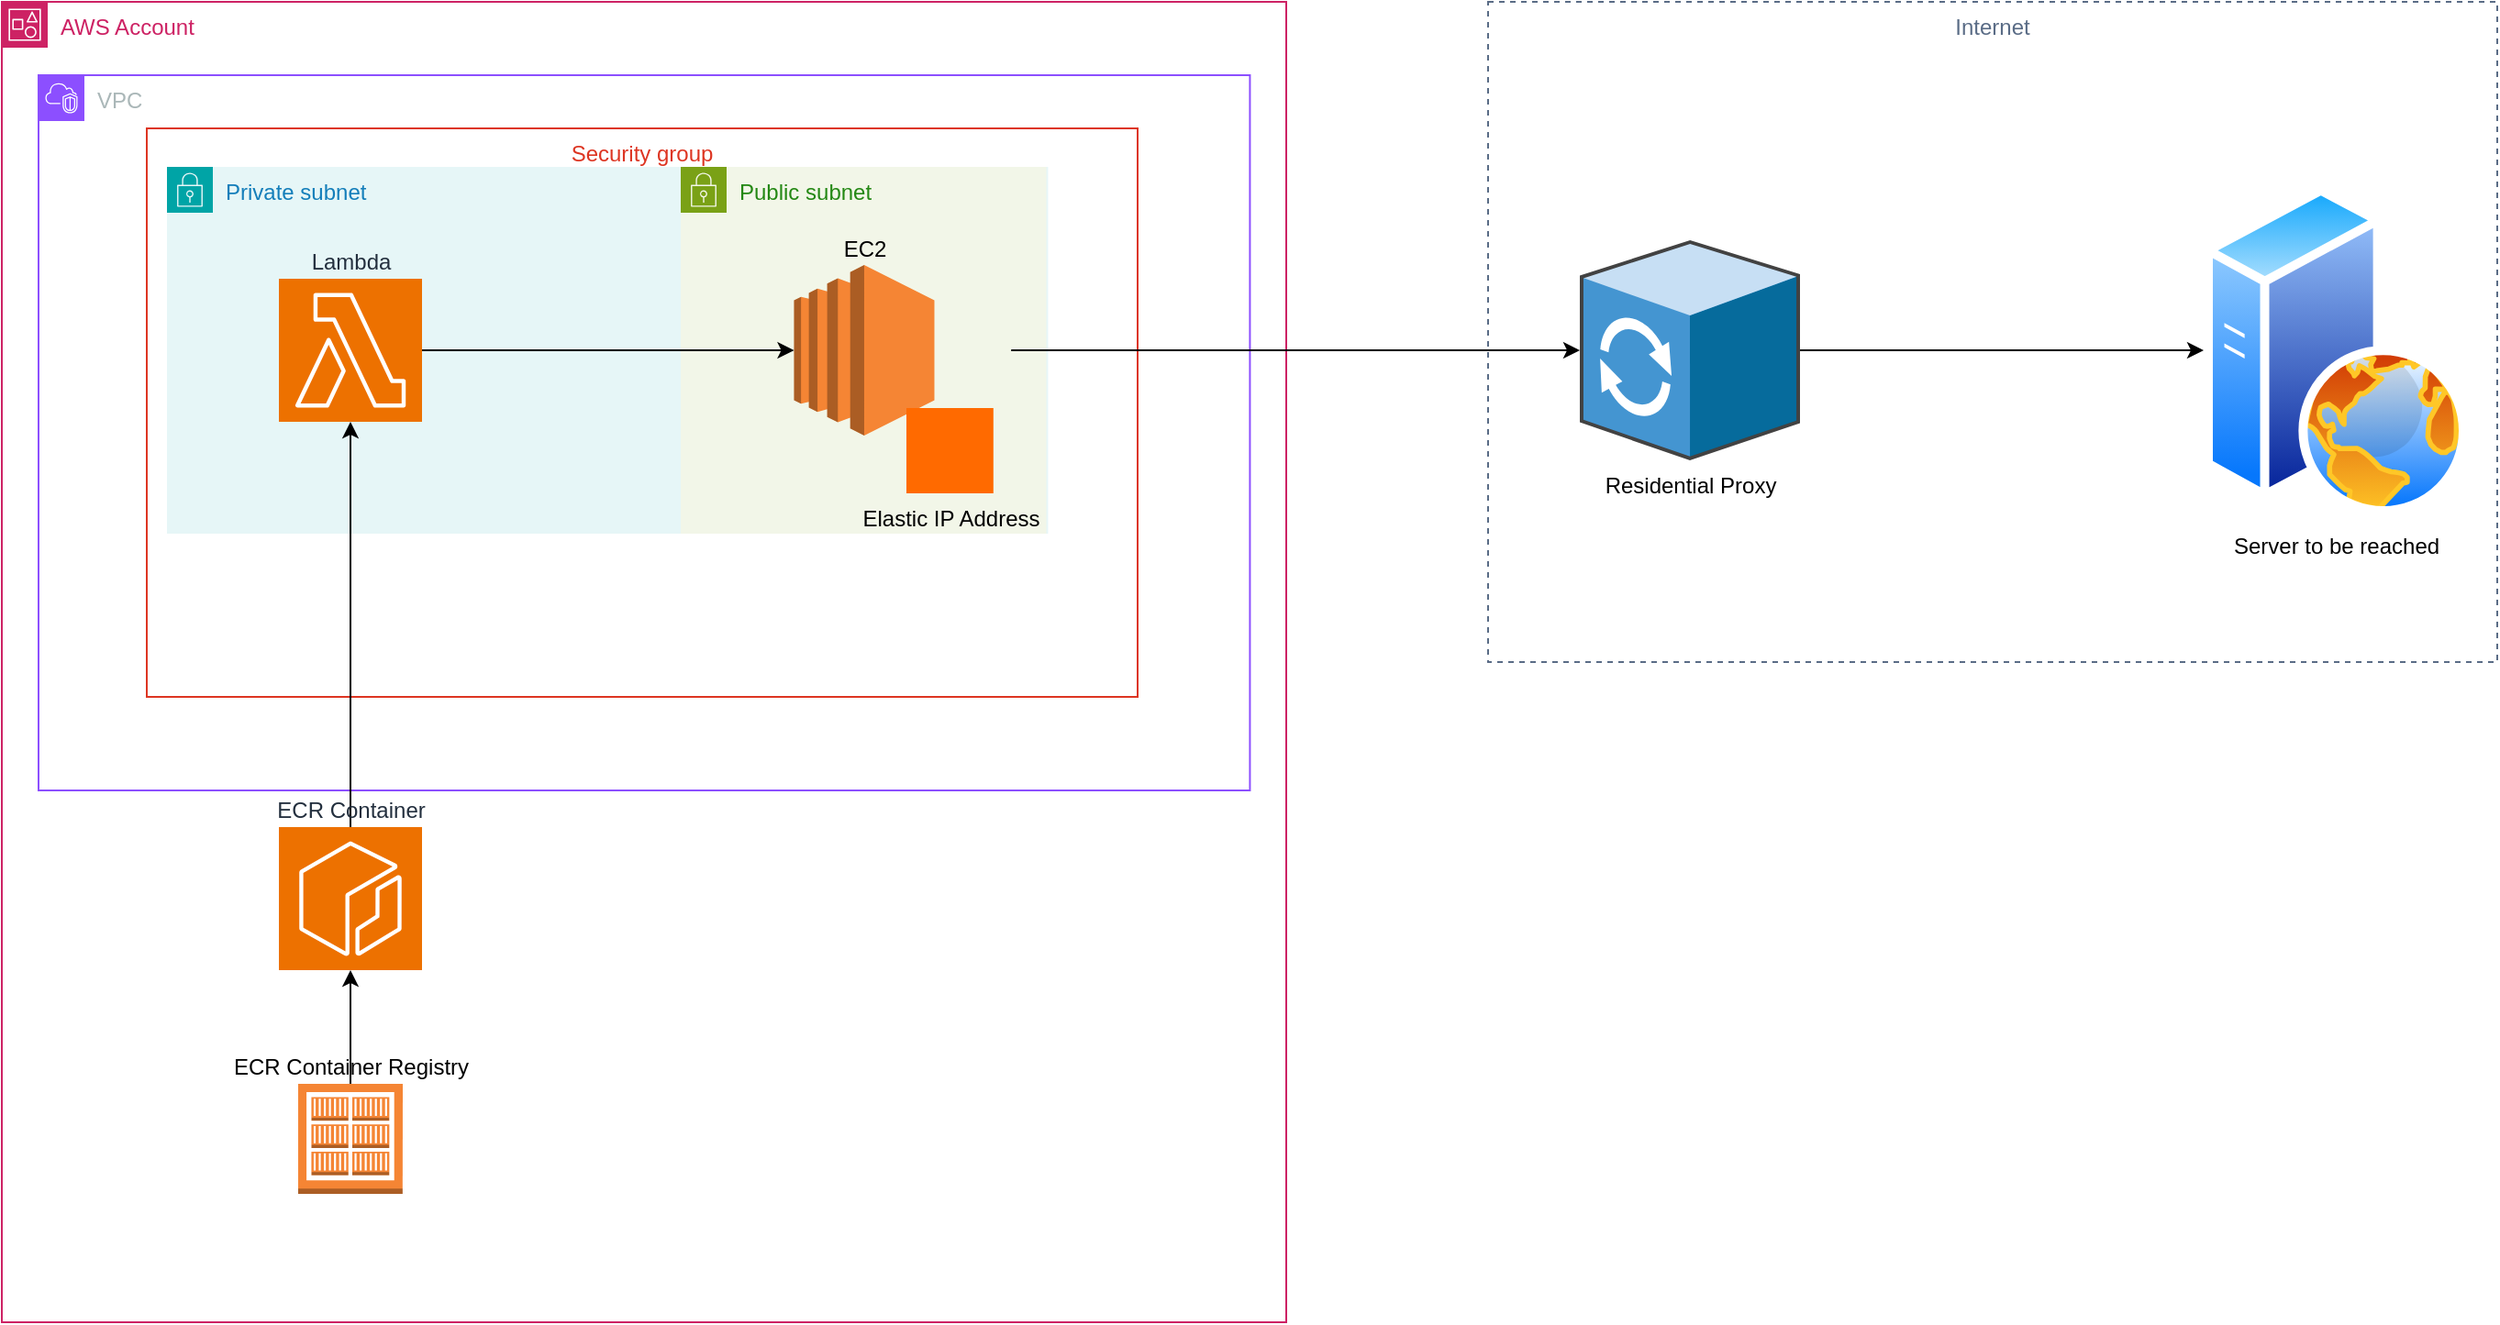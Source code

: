 <mxfile version="26.2.4">
  <diagram name="Página-1" id="oTaiG2rIHqSgLkZ1_f3R">
    <mxGraphModel dx="1428" dy="751" grid="1" gridSize="10" guides="1" tooltips="1" connect="1" arrows="1" fold="1" page="1" pageScale="1" pageWidth="827" pageHeight="1169" math="0" shadow="0">
      <root>
        <mxCell id="0" />
        <mxCell id="1" parent="0" />
        <mxCell id="B5jQtMlMlFDZpYIzIw2--7" value="AWS Account" style="points=[[0,0],[0.25,0],[0.5,0],[0.75,0],[1,0],[1,0.25],[1,0.5],[1,0.75],[1,1],[0.75,1],[0.5,1],[0.25,1],[0,1],[0,0.75],[0,0.5],[0,0.25]];outlineConnect=0;gradientColor=none;html=1;whiteSpace=wrap;fontSize=12;fontStyle=0;container=1;pointerEvents=0;collapsible=0;recursiveResize=0;shape=mxgraph.aws4.group;grIcon=mxgraph.aws4.group_account;strokeColor=#CD2264;fillColor=none;verticalAlign=top;align=left;spacingLeft=30;fontColor=#CD2264;dashed=0;" parent="1" vertex="1">
          <mxGeometry x="30" y="30" width="700" height="720" as="geometry" />
        </mxCell>
        <mxCell id="B5jQtMlMlFDZpYIzIw2--10" value="VPC" style="points=[[0,0],[0.25,0],[0.5,0],[0.75,0],[1,0],[1,0.25],[1,0.5],[1,0.75],[1,1],[0.75,1],[0.5,1],[0.25,1],[0,1],[0,0.75],[0,0.5],[0,0.25]];outlineConnect=0;gradientColor=none;html=1;whiteSpace=wrap;fontSize=12;fontStyle=0;container=1;pointerEvents=0;collapsible=0;recursiveResize=0;shape=mxgraph.aws4.group;grIcon=mxgraph.aws4.group_vpc2;strokeColor=#8C4FFF;fillColor=none;verticalAlign=top;align=left;spacingLeft=30;fontColor=#AAB7B8;dashed=0;" parent="B5jQtMlMlFDZpYIzIw2--7" vertex="1">
          <mxGeometry x="20" y="40" width="660.21" height="390" as="geometry" />
        </mxCell>
        <mxCell id="B5jQtMlMlFDZpYIzIw2--18" value="Private subnet" style="points=[[0,0],[0.25,0],[0.5,0],[0.75,0],[1,0],[1,0.25],[1,0.5],[1,0.75],[1,1],[0.75,1],[0.5,1],[0.25,1],[0,1],[0,0.75],[0,0.5],[0,0.25]];outlineConnect=0;gradientColor=none;html=1;whiteSpace=wrap;fontSize=12;fontStyle=0;container=1;pointerEvents=0;collapsible=0;recursiveResize=0;shape=mxgraph.aws4.group;grIcon=mxgraph.aws4.group_security_group;grStroke=0;strokeColor=#00A4A6;fillColor=#E6F6F7;verticalAlign=top;align=left;spacingLeft=30;fontColor=#147EBA;dashed=0;" parent="B5jQtMlMlFDZpYIzIw2--10" vertex="1">
          <mxGeometry x="70" y="50" width="480.21" height="200" as="geometry" />
        </mxCell>
        <mxCell id="B5jQtMlMlFDZpYIzIw2--12" value="Lambda" style="sketch=0;points=[[0,0,0],[0.25,0,0],[0.5,0,0],[0.75,0,0],[1,0,0],[0,1,0],[0.25,1,0],[0.5,1,0],[0.75,1,0],[1,1,0],[0,0.25,0],[0,0.5,0],[0,0.75,0],[1,0.25,0],[1,0.5,0],[1,0.75,0]];outlineConnect=0;fontColor=#232F3E;fillColor=#ED7100;strokeColor=#ffffff;dashed=0;verticalLabelPosition=top;verticalAlign=bottom;align=center;html=1;fontSize=12;fontStyle=0;aspect=fixed;shape=mxgraph.aws4.resourceIcon;resIcon=mxgraph.aws4.lambda;labelPosition=center;" parent="B5jQtMlMlFDZpYIzIw2--18" vertex="1">
          <mxGeometry x="61" y="61" width="78" height="78" as="geometry" />
        </mxCell>
        <mxCell id="B5jQtMlMlFDZpYIzIw2--31" value="Security group" style="fillColor=none;strokeColor=#DD3522;verticalAlign=top;fontStyle=0;fontColor=#DD3522;whiteSpace=wrap;html=1;" parent="B5jQtMlMlFDZpYIzIw2--18" vertex="1">
          <mxGeometry x="-11" y="-21" width="540" height="310" as="geometry" />
        </mxCell>
        <mxCell id="B5jQtMlMlFDZpYIzIw2--9" value="Public subnet" style="points=[[0,0],[0.25,0],[0.5,0],[0.75,0],[1,0],[1,0.25],[1,0.5],[1,0.75],[1,1],[0.75,1],[0.5,1],[0.25,1],[0,1],[0,0.75],[0,0.5],[0,0.25]];outlineConnect=0;gradientColor=none;html=1;whiteSpace=wrap;fontSize=12;fontStyle=0;container=1;pointerEvents=0;collapsible=0;recursiveResize=0;shape=mxgraph.aws4.group;grIcon=mxgraph.aws4.group_security_group;grStroke=0;strokeColor=#7AA116;fillColor=#F2F6E8;verticalAlign=top;align=left;spacingLeft=30;fontColor=#248814;dashed=0;" parent="B5jQtMlMlFDZpYIzIw2--10" vertex="1">
          <mxGeometry x="350" y="50" width="199.24" height="200" as="geometry" />
        </mxCell>
        <mxCell id="B5jQtMlMlFDZpYIzIw2--19" value="EC2" style="outlineConnect=0;dashed=0;verticalLabelPosition=top;verticalAlign=bottom;align=center;html=1;shape=mxgraph.aws3.ec2;fillColor=#F58534;gradientColor=none;labelPosition=center;" parent="B5jQtMlMlFDZpYIzIw2--9" vertex="1">
          <mxGeometry x="61.75" y="53.5" width="76.5" height="93" as="geometry" />
        </mxCell>
        <mxCell id="B5jQtMlMlFDZpYIzIw2--41" value="" style="shape=image;verticalLabelPosition=bottom;labelBackgroundColor=default;verticalAlign=top;aspect=fixed;imageAspect=0;image=https://profissionaislinux.com.br/wp-content/uploads/2022/08/squid-logo-png.png;" parent="B5jQtMlMlFDZpYIzIw2--9" vertex="1">
          <mxGeometry x="19.89" y="66.14" width="160.21" height="67.73" as="geometry" />
        </mxCell>
        <mxCell id="B5jQtMlMlFDZpYIzIw2--24" style="edgeStyle=orthogonalEdgeStyle;rounded=0;orthogonalLoop=1;jettySize=auto;html=1;" parent="B5jQtMlMlFDZpYIzIw2--10" source="B5jQtMlMlFDZpYIzIw2--12" target="B5jQtMlMlFDZpYIzIw2--19" edge="1">
          <mxGeometry relative="1" as="geometry" />
        </mxCell>
        <mxCell id="B5jQtMlMlFDZpYIzIw2--33" value="Elastic IP Address" style="points=[];aspect=fixed;html=1;align=center;shadow=0;dashed=0;fillColor=#FF6A00;strokeColor=none;shape=mxgraph.alibaba_cloud.eip_elastic_ip_address;verticalAlign=top;labelPosition=center;verticalLabelPosition=bottom;" parent="B5jQtMlMlFDZpYIzIw2--10" vertex="1">
          <mxGeometry x="473" y="181.5" width="47.4" height="46.5" as="geometry" />
        </mxCell>
        <mxCell id="B5jQtMlMlFDZpYIzIw2--17" style="edgeStyle=orthogonalEdgeStyle;rounded=0;orthogonalLoop=1;jettySize=auto;html=1;" parent="B5jQtMlMlFDZpYIzIw2--7" source="B5jQtMlMlFDZpYIzIw2--15" target="B5jQtMlMlFDZpYIzIw2--13" edge="1">
          <mxGeometry relative="1" as="geometry" />
        </mxCell>
        <mxCell id="B5jQtMlMlFDZpYIzIw2--15" value="ECR Container Registry" style="outlineConnect=0;dashed=0;verticalLabelPosition=top;verticalAlign=bottom;align=center;html=1;shape=mxgraph.aws3.ecr_registry;fillColor=#F58534;gradientColor=none;labelPosition=center;" parent="B5jQtMlMlFDZpYIzIw2--7" vertex="1">
          <mxGeometry x="161.5" y="590" width="57" height="60" as="geometry" />
        </mxCell>
        <mxCell id="B5jQtMlMlFDZpYIzIw2--23" style="edgeStyle=orthogonalEdgeStyle;rounded=0;orthogonalLoop=1;jettySize=auto;html=1;" parent="B5jQtMlMlFDZpYIzIw2--7" source="B5jQtMlMlFDZpYIzIw2--13" target="B5jQtMlMlFDZpYIzIw2--12" edge="1">
          <mxGeometry relative="1" as="geometry" />
        </mxCell>
        <mxCell id="B5jQtMlMlFDZpYIzIw2--13" value="ECR Container" style="sketch=0;points=[[0,0,0],[0.25,0,0],[0.5,0,0],[0.75,0,0],[1,0,0],[0,1,0],[0.25,1,0],[0.5,1,0],[0.75,1,0],[1,1,0],[0,0.25,0],[0,0.5,0],[0,0.75,0],[1,0.25,0],[1,0.5,0],[1,0.75,0]];outlineConnect=0;fontColor=#232F3E;fillColor=#ED7100;strokeColor=#ffffff;dashed=0;verticalLabelPosition=top;verticalAlign=bottom;align=center;html=1;fontSize=12;fontStyle=0;aspect=fixed;shape=mxgraph.aws4.resourceIcon;resIcon=mxgraph.aws4.ecr;labelPosition=center;" parent="B5jQtMlMlFDZpYIzIw2--7" vertex="1">
          <mxGeometry x="151" y="450" width="78" height="78" as="geometry" />
        </mxCell>
        <mxCell id="B5jQtMlMlFDZpYIzIw2--30" value="Internet" style="fillColor=none;strokeColor=#5A6C86;dashed=1;verticalAlign=top;fontStyle=0;fontColor=#5A6C86;whiteSpace=wrap;html=1;" parent="1" vertex="1">
          <mxGeometry x="840" y="30" width="550" height="360" as="geometry" />
        </mxCell>
        <mxCell id="B5jQtMlMlFDZpYIzIw2--37" value="Server to be reached" style="image;aspect=fixed;perimeter=ellipsePerimeter;html=1;align=center;shadow=0;dashed=0;spacingTop=3;image=img/lib/active_directory/web_server.svg;" parent="1" vertex="1">
          <mxGeometry x="1230" y="130" width="144" height="180" as="geometry" />
        </mxCell>
        <mxCell id="uVGcmKRYqGthIEnD-wxL-3" style="edgeStyle=orthogonalEdgeStyle;rounded=0;orthogonalLoop=1;jettySize=auto;html=1;" edge="1" parent="1" source="uVGcmKRYqGthIEnD-wxL-1" target="B5jQtMlMlFDZpYIzIw2--37">
          <mxGeometry relative="1" as="geometry" />
        </mxCell>
        <mxCell id="uVGcmKRYqGthIEnD-wxL-1" value="Residential Proxy" style="shadow=0;dashed=0;html=1;labelPosition=center;verticalLabelPosition=bottom;verticalAlign=top;align=center;outlineConnect=0;shape=mxgraph.veeam.3d.proxy;" vertex="1" parent="1">
          <mxGeometry x="890" y="160" width="120" height="120" as="geometry" />
        </mxCell>
        <mxCell id="uVGcmKRYqGthIEnD-wxL-2" style="edgeStyle=orthogonalEdgeStyle;rounded=0;orthogonalLoop=1;jettySize=auto;html=1;" edge="1" parent="1" source="B5jQtMlMlFDZpYIzIw2--41" target="uVGcmKRYqGthIEnD-wxL-1">
          <mxGeometry relative="1" as="geometry" />
        </mxCell>
      </root>
    </mxGraphModel>
  </diagram>
</mxfile>
